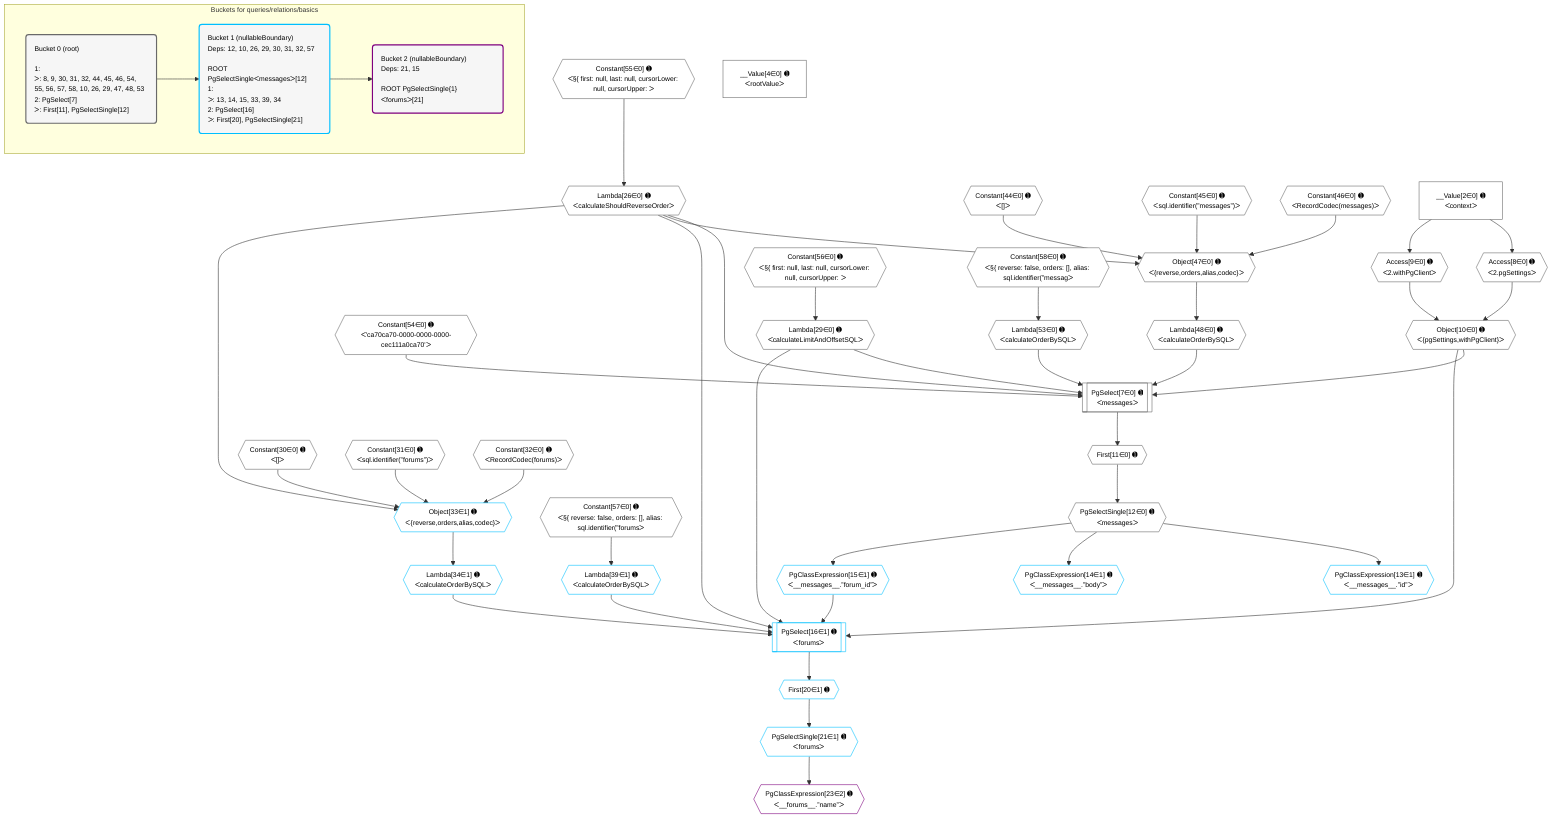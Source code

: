 %%{init: {'themeVariables': { 'fontSize': '12px'}}}%%
graph TD
    classDef path fill:#eee,stroke:#000,color:#000
    classDef plan fill:#fff,stroke-width:1px,color:#000
    classDef itemplan fill:#fff,stroke-width:2px,color:#000
    classDef unbatchedplan fill:#dff,stroke-width:1px,color:#000
    classDef sideeffectplan fill:#fcc,stroke-width:2px,color:#000
    classDef bucket fill:#f6f6f6,color:#000,stroke-width:2px,text-align:left


    %% plan dependencies
    PgSelect7[["PgSelect[7∈0] ➊<br />ᐸmessagesᐳ"]]:::plan
    Object10{{"Object[10∈0] ➊<br />ᐸ{pgSettings,withPgClient}ᐳ"}}:::plan
    Constant54{{"Constant[54∈0] ➊<br />ᐸ'ca70ca70-0000-0000-0000-cec111a0ca70'ᐳ"}}:::plan
    Lambda26{{"Lambda[26∈0] ➊<br />ᐸcalculateShouldReverseOrderᐳ"}}:::plan
    Lambda29{{"Lambda[29∈0] ➊<br />ᐸcalculateLimitAndOffsetSQLᐳ"}}:::plan
    Lambda48{{"Lambda[48∈0] ➊<br />ᐸcalculateOrderBySQLᐳ"}}:::plan
    Lambda53{{"Lambda[53∈0] ➊<br />ᐸcalculateOrderBySQLᐳ"}}:::plan
    Object10 & Constant54 & Lambda26 & Lambda29 & Lambda48 & Lambda53 --> PgSelect7
    Object47{{"Object[47∈0] ➊<br />ᐸ{reverse,orders,alias,codec}ᐳ"}}:::plan
    Constant44{{"Constant[44∈0] ➊<br />ᐸ[]ᐳ"}}:::plan
    Constant45{{"Constant[45∈0] ➊<br />ᐸsql.identifier(”messages”)ᐳ"}}:::plan
    Constant46{{"Constant[46∈0] ➊<br />ᐸRecordCodec(messages)ᐳ"}}:::plan
    Lambda26 & Constant44 & Constant45 & Constant46 --> Object47
    Access8{{"Access[8∈0] ➊<br />ᐸ2.pgSettingsᐳ"}}:::plan
    Access9{{"Access[9∈0] ➊<br />ᐸ2.withPgClientᐳ"}}:::plan
    Access8 & Access9 --> Object10
    __Value2["__Value[2∈0] ➊<br />ᐸcontextᐳ"]:::plan
    __Value2 --> Access8
    __Value2 --> Access9
    First11{{"First[11∈0] ➊"}}:::plan
    PgSelect7 --> First11
    PgSelectSingle12{{"PgSelectSingle[12∈0] ➊<br />ᐸmessagesᐳ"}}:::plan
    First11 --> PgSelectSingle12
    Constant55{{"Constant[55∈0] ➊<br />ᐸ§{ first: null, last: null, cursorLower: null, cursorUpper: ᐳ"}}:::plan
    Constant55 --> Lambda26
    Constant56{{"Constant[56∈0] ➊<br />ᐸ§{ first: null, last: null, cursorLower: null, cursorUpper: ᐳ"}}:::plan
    Constant56 --> Lambda29
    Object47 --> Lambda48
    Constant58{{"Constant[58∈0] ➊<br />ᐸ§{ reverse: false, orders: [], alias: sql.identifier(”messagᐳ"}}:::plan
    Constant58 --> Lambda53
    __Value4["__Value[4∈0] ➊<br />ᐸrootValueᐳ"]:::plan
    Constant30{{"Constant[30∈0] ➊<br />ᐸ[]ᐳ"}}:::plan
    Constant31{{"Constant[31∈0] ➊<br />ᐸsql.identifier(”forums”)ᐳ"}}:::plan
    Constant32{{"Constant[32∈0] ➊<br />ᐸRecordCodec(forums)ᐳ"}}:::plan
    Constant57{{"Constant[57∈0] ➊<br />ᐸ§{ reverse: false, orders: [], alias: sql.identifier(”forumsᐳ"}}:::plan
    PgSelect16[["PgSelect[16∈1] ➊<br />ᐸforumsᐳ"]]:::plan
    PgClassExpression15{{"PgClassExpression[15∈1] ➊<br />ᐸ__messages__.”forum_id”ᐳ"}}:::plan
    Lambda34{{"Lambda[34∈1] ➊<br />ᐸcalculateOrderBySQLᐳ"}}:::plan
    Lambda39{{"Lambda[39∈1] ➊<br />ᐸcalculateOrderBySQLᐳ"}}:::plan
    Object10 & PgClassExpression15 & Lambda26 & Lambda29 & Lambda34 & Lambda39 --> PgSelect16
    Object33{{"Object[33∈1] ➊<br />ᐸ{reverse,orders,alias,codec}ᐳ"}}:::plan
    Lambda26 & Constant30 & Constant31 & Constant32 --> Object33
    PgClassExpression13{{"PgClassExpression[13∈1] ➊<br />ᐸ__messages__.”id”ᐳ"}}:::plan
    PgSelectSingle12 --> PgClassExpression13
    PgClassExpression14{{"PgClassExpression[14∈1] ➊<br />ᐸ__messages__.”body”ᐳ"}}:::plan
    PgSelectSingle12 --> PgClassExpression14
    PgSelectSingle12 --> PgClassExpression15
    First20{{"First[20∈1] ➊"}}:::plan
    PgSelect16 --> First20
    PgSelectSingle21{{"PgSelectSingle[21∈1] ➊<br />ᐸforumsᐳ"}}:::plan
    First20 --> PgSelectSingle21
    Object33 --> Lambda34
    Constant57 --> Lambda39
    PgClassExpression23{{"PgClassExpression[23∈2] ➊<br />ᐸ__forums__.”name”ᐳ"}}:::plan
    PgSelectSingle21 --> PgClassExpression23

    %% define steps

    subgraph "Buckets for queries/relations/basics"
    Bucket0("Bucket 0 (root)<br /><br />1: <br />ᐳ: 8, 9, 30, 31, 32, 44, 45, 46, 54, 55, 56, 57, 58, 10, 26, 29, 47, 48, 53<br />2: PgSelect[7]<br />ᐳ: First[11], PgSelectSingle[12]"):::bucket
    classDef bucket0 stroke:#696969
    class Bucket0,__Value2,__Value4,PgSelect7,Access8,Access9,Object10,First11,PgSelectSingle12,Lambda26,Lambda29,Constant30,Constant31,Constant32,Constant44,Constant45,Constant46,Object47,Lambda48,Lambda53,Constant54,Constant55,Constant56,Constant57,Constant58 bucket0
    Bucket1("Bucket 1 (nullableBoundary)<br />Deps: 12, 10, 26, 29, 30, 31, 32, 57<br /><br />ROOT PgSelectSingleᐸmessagesᐳ[12]<br />1: <br />ᐳ: 13, 14, 15, 33, 39, 34<br />2: PgSelect[16]<br />ᐳ: First[20], PgSelectSingle[21]"):::bucket
    classDef bucket1 stroke:#00bfff
    class Bucket1,PgClassExpression13,PgClassExpression14,PgClassExpression15,PgSelect16,First20,PgSelectSingle21,Object33,Lambda34,Lambda39 bucket1
    Bucket2("Bucket 2 (nullableBoundary)<br />Deps: 21, 15<br /><br />ROOT PgSelectSingle{1}ᐸforumsᐳ[21]"):::bucket
    classDef bucket2 stroke:#7f007f
    class Bucket2,PgClassExpression23 bucket2
    Bucket0 --> Bucket1
    Bucket1 --> Bucket2
    end